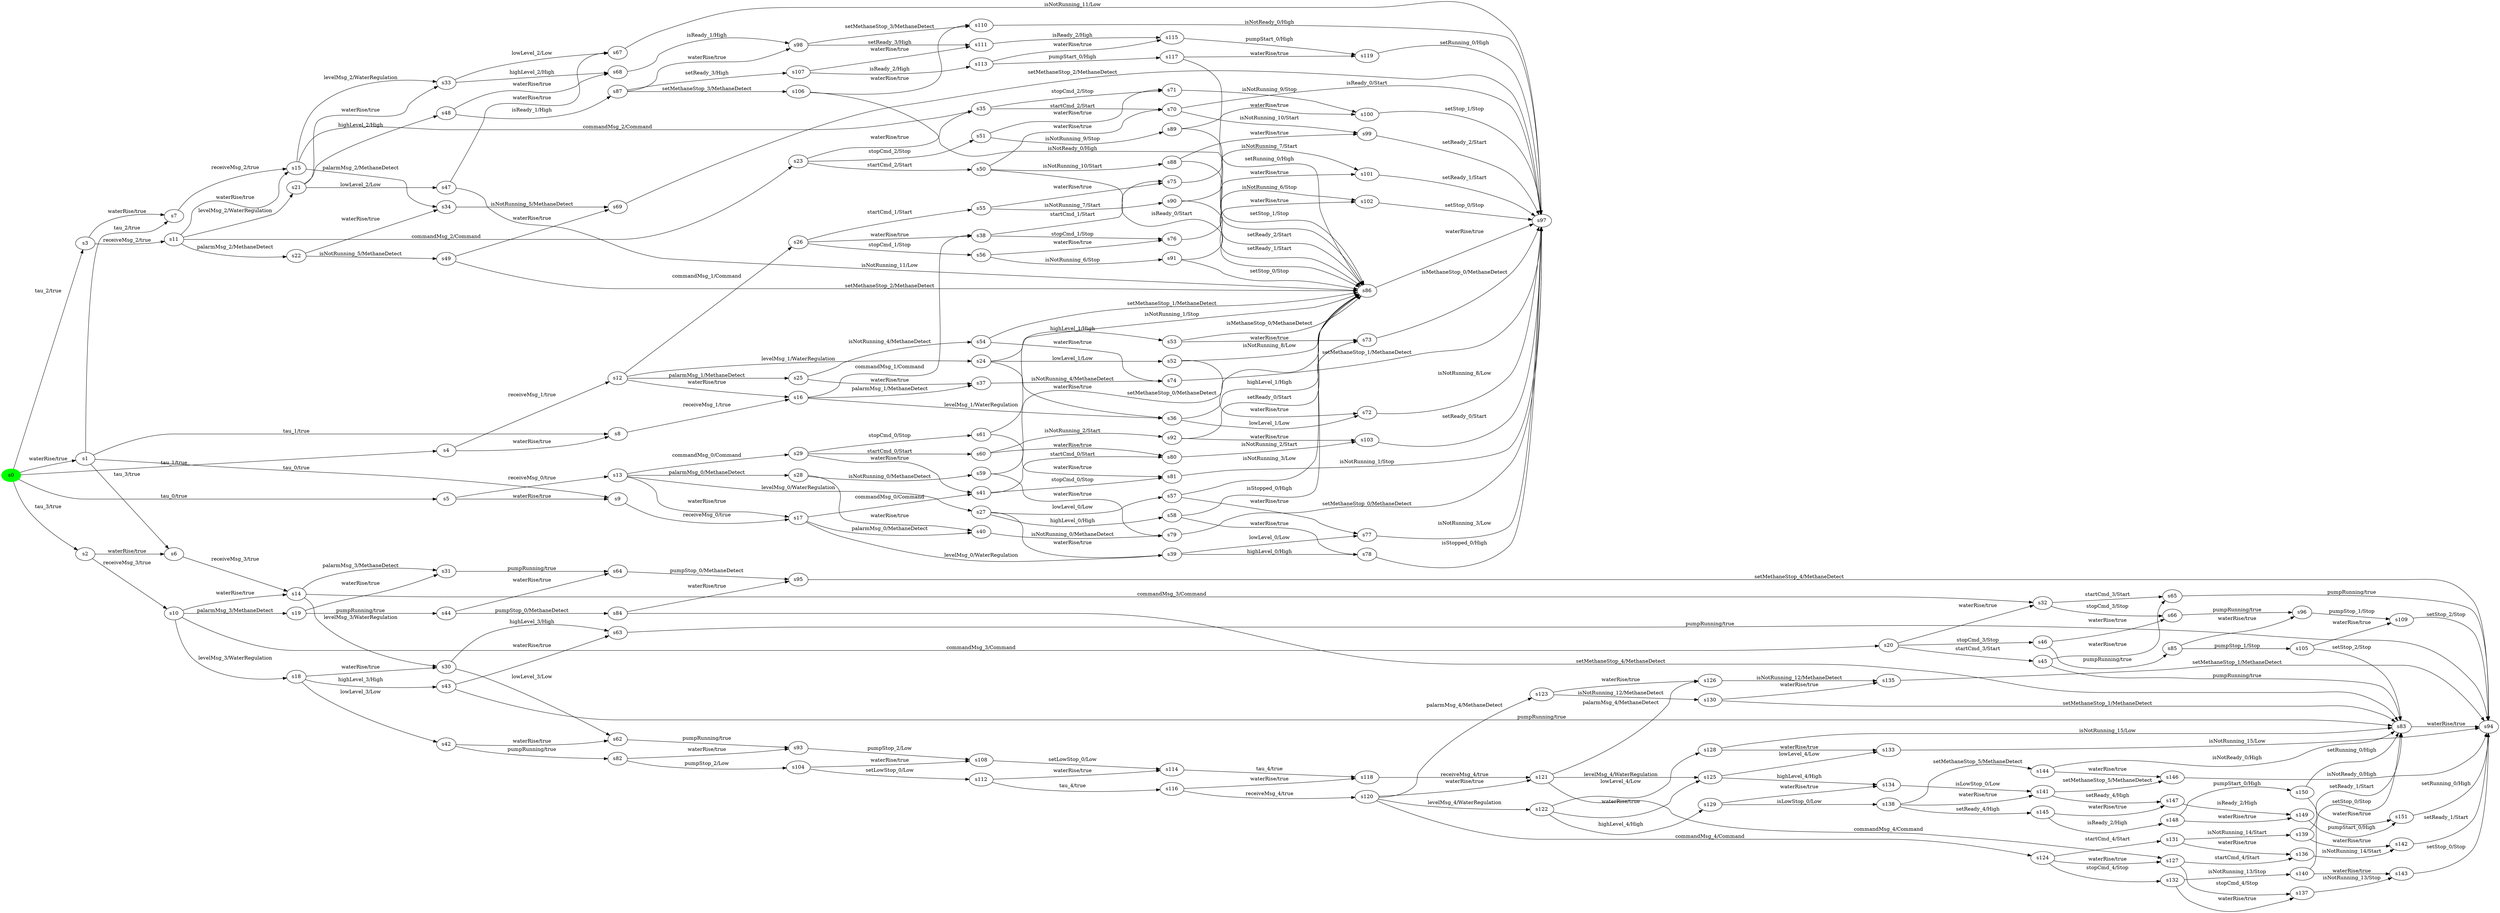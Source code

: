 digraph G {
rankdir=LR;
state0[ label = "s0", style=filled, color=green ];
state1 [ label = "s150" ];
state1 -> state2 [ label=" waterRise/true " ];
state1 -> state3 [ label=" setRunning_0/High " ];
state2 [ label = "s151" ];
state2 -> state4 [ label=" setRunning_0/High " ];
state5 [ label = "s31" ];
state5 -> state6 [ label=" pumpRunning/true " ];
state7 [ label = "s30" ];
state7 -> state8 [ label=" lowLevel_3/Low " ];
state7 -> state9 [ label=" highLevel_3/High " ];
state10 [ label = "s33" ];
state10 -> state11 [ label=" lowLevel_2/Low " ];
state10 -> state12 [ label=" highLevel_2/High " ];
state13 [ label = "s32" ];
state13 -> state14 [ label=" startCmd_3/Start " ];
state13 -> state15 [ label=" stopCmd_3/Stop " ];
state16 [ label = "s147" ];
state16 -> state17 [ label=" isReady_2/High " ];
state18 [ label = "s35" ];
state18 -> state19 [ label=" startCmd_2/Start " ];
state18 -> state20 [ label=" stopCmd_2/Stop " ];
state21 [ label = "s146" ];
state21 -> state4 [ label=" isNotReady_0/High " ];
state22 [ label = "s34" ];
state22 -> state23 [ label=" isNotRunning_5/MethaneDetect " ];
state24 [ label = "s37" ];
state24 -> state25 [ label=" isNotRunning_4/MethaneDetect " ];
state17 [ label = "s149" ];
state17 -> state2 [ label=" pumpStart_0/High " ];
state26 [ label = "s148" ];
state26 -> state1 [ label=" pumpStart_0/High " ];
state26 -> state17 [ label=" waterRise/true " ];
state27 [ label = "s36" ];
state27 -> state28 [ label=" lowLevel_1/Low " ];
state27 -> state29 [ label=" highLevel_1/High " ];
state30 [ label = "s39" ];
state30 -> state31 [ label=" lowLevel_0/Low " ];
state30 -> state32 [ label=" highLevel_0/High " ];
state33 [ label = "s38" ];
state33 -> state34 [ label=" stopCmd_1/Stop " ];
state33 -> state35 [ label=" startCmd_1/Start " ];
state0 -> state36 [ label=" waterRise/true " ];
state0 -> state37 [ label=" tau_0/true " ];
state0 -> state38 [ label=" tau_2/true " ];
state0 -> state39 [ label=" tau_1/true " ];
state0 -> state40 [ label=" tau_3/true " ];
state36 [ label = "s1" ];
state36 -> state41 [ label=" tau_0/true " ];
state36 -> state42 [ label=" tau_1/true " ];
state36 -> state43 [ label=" tau_2/true " ];
state36 -> state44 [ label=" tau_3/true " ];
state40 [ label = "s2" ];
state40 -> state44 [ label=" waterRise/true " ];
state40 -> state45 [ label=" receiveMsg_3/true " ];
state38 [ label = "s3" ];
state38 -> state43 [ label=" waterRise/true " ];
state38 -> state46 [ label=" receiveMsg_2/true " ];
state39 [ label = "s4" ];
state39 -> state42 [ label=" waterRise/true " ];
state39 -> state47 [ label=" receiveMsg_1/true " ];
state37 [ label = "s5" ];
state37 -> state41 [ label=" waterRise/true " ];
state37 -> state48 [ label=" receiveMsg_0/true " ];
state44 [ label = "s6" ];
state44 -> state49 [ label=" receiveMsg_3/true " ];
state43 [ label = "s7" ];
state43 -> state50 [ label=" receiveMsg_2/true " ];
state42 [ label = "s8" ];
state42 -> state51 [ label=" receiveMsg_1/true " ];
state41 [ label = "s9" ];
state41 -> state52 [ label=" receiveMsg_0/true " ];
state53 [ label = "s143" ];
state53 -> state4 [ label=" setStop_0/Stop " ];
state54 [ label = "s142" ];
state54 -> state4 [ label=" setReady_1/Start " ];
state55 [ label = "s145" ];
state55 -> state26 [ label=" isReady_2/High " ];
state55 -> state16 [ label=" waterRise/true " ];
state56 [ label = "s144" ];
state56 -> state21 [ label=" waterRise/true " ];
state56 -> state3 [ label=" isNotReady_0/High " ];
state57 [ label = "s141" ];
state57 -> state21 [ label=" setMethaneStop_5/MethaneDetect " ];
state57 -> state16 [ label=" setReady_4/High " ];
state58 [ label = "s40" ];
state58 -> state59 [ label=" isNotRunning_0/MethaneDetect " ];
state60 [ label = "s140" ];
state60 -> state53 [ label=" waterRise/true " ];
state60 -> state3 [ label=" setStop_0/Stop " ];
state61 [ label = "s42" ];
state61 -> state62 [ label=" pumpRunning/true " ];
state61 -> state8 [ label=" waterRise/true " ];
state63 [ label = "s41" ];
state63 -> state64 [ label=" startCmd_0/Start " ];
state63 -> state65 [ label=" stopCmd_0/Stop " ];
state66 [ label = "s139" ];
state66 -> state54 [ label=" waterRise/true " ];
state66 -> state3 [ label=" setReady_1/Start " ];
state67 [ label = "s44" ];
state67 -> state68 [ label=" pumpStop_0/MethaneDetect " ];
state67 -> state6 [ label=" waterRise/true " ];
state69 [ label = "s43" ];
state69 -> state3 [ label=" pumpRunning/true " ];
state69 -> state9 [ label=" waterRise/true " ];
state70 [ label = "s136" ];
state70 -> state54 [ label=" isNotRunning_14/Start " ];
state71 [ label = "s46" ];
state71 -> state72 [ label=" pumpRunning/true " ];
state71 -> state15 [ label=" waterRise/true " ];
state73 [ label = "s135" ];
state73 -> state4 [ label=" setMethaneStop_1/MethaneDetect " ];
state74 [ label = "s45" ];
state74 -> state3 [ label=" pumpRunning/true " ];
state74 -> state14 [ label=" waterRise/true " ];
state75 [ label = "s138" ];
state75 -> state56 [ label=" setMethaneStop_5/MethaneDetect " ];
state75 -> state57 [ label=" waterRise/true " ];
state75 -> state55 [ label=" setReady_4/High " ];
state76 [ label = "s48" ];
state76 -> state12 [ label=" waterRise/true " ];
state76 -> state77 [ label=" isReady_1/High " ];
state78 [ label = "s137" ];
state78 -> state53 [ label=" isNotRunning_13/Stop " ];
state79 [ label = "s47" ];
state79 -> state11 [ label=" waterRise/true " ];
state79 -> state80 [ label=" isNotRunning_11/Low " ];
state81 [ label = "s49" ];
state81 -> state80 [ label=" setMethaneStop_2/MethaneDetect " ];
state81 -> state23 [ label=" waterRise/true " ];
state82 [ label = "s51" ];
state82 -> state83 [ label=" isNotRunning_9/Stop " ];
state82 -> state20 [ label=" waterRise/true " ];
state84 [ label = "s50" ];
state84 -> state85 [ label=" isNotRunning_10/Start " ];
state84 -> state80 [ label=" isReady_0/Start " ];
state84 -> state19 [ label=" waterRise/true " ];
state86 [ label = "s53" ];
state86 -> state80 [ label=" isMethaneStop_0/MethaneDetect " ];
state86 -> state29 [ label=" waterRise/true " ];
state87 [ label = "s52" ];
state87 -> state80 [ label=" isNotRunning_8/Low " ];
state87 -> state28 [ label=" waterRise/true " ];
state88 [ label = "s55" ];
state88 -> state89 [ label=" isNotRunning_7/Start " ];
state88 -> state35 [ label=" waterRise/true " ];
state90 [ label = "s54" ];
state90 -> state80 [ label=" setMethaneStop_1/MethaneDetect " ];
state90 -> state25 [ label=" waterRise/true " ];
state91 [ label = "s57" ];
state91 -> state80 [ label=" isNotRunning_3/Low " ];
state91 -> state31 [ label=" waterRise/true " ];
state92 [ label = "s56" ];
state92 -> state93 [ label=" isNotRunning_6/Stop " ];
state92 -> state34 [ label=" waterRise/true " ];
state94 [ label = "s59" ];
state94 -> state80 [ label=" setMethaneStop_0/MethaneDetect " ];
state94 -> state59 [ label=" waterRise/true " ];
state95 [ label = "s58" ];
state95 -> state32 [ label=" waterRise/true " ];
state95 -> state80 [ label=" isStopped_0/High " ];
state96 [ label = "s60" ];
state96 -> state64 [ label=" waterRise/true " ];
state96 -> state97 [ label=" isNotRunning_2/Start " ];
state8 [ label = "s62" ];
state8 -> state98 [ label=" pumpRunning/true " ];
state99 [ label = "s61" ];
state99 -> state65 [ label=" waterRise/true " ];
state99 -> state80 [ label=" isNotRunning_1/Stop " ];
state6 [ label = "s64" ];
state6 -> state100 [ label=" pumpStop_0/MethaneDetect " ];
state9 [ label = "s63" ];
state9 -> state4 [ label=" pumpRunning/true " ];
state15 [ label = "s66" ];
state15 -> state101 [ label=" pumpRunning/true " ];
state14 [ label = "s65" ];
state14 -> state4 [ label=" pumpRunning/true " ];
state12 [ label = "s68" ];
state12 -> state102 [ label=" isReady_1/High " ];
state11 [ label = "s67" ];
state11 -> state103 [ label=" isNotRunning_11/Low " ];
state23 [ label = "s69" ];
state23 -> state103 [ label=" setMethaneStop_2/MethaneDetect " ];
state104 [ label = "s110" ];
state104 -> state103 [ label=" isNotReady_0/High " ];
state105 [ label = "s112" ];
state105 -> state106 [ label=" tau_4/true " ];
state105 -> state107 [ label=" waterRise/true " ];
state108 [ label = "s111" ];
state108 -> state109 [ label=" isReady_2/High " ];
state20 [ label = "s71" ];
state20 -> state110 [ label=" isNotRunning_9/Stop " ];
state19 [ label = "s70" ];
state19 -> state111 [ label=" isNotRunning_10/Start " ];
state19 -> state103 [ label=" isReady_0/Start " ];
state29 [ label = "s73" ];
state29 -> state103 [ label=" isMethaneStop_0/MethaneDetect " ];
state28 [ label = "s72" ];
state28 -> state103 [ label=" isNotRunning_8/Low " ];
state112 [ label = "s107" ];
state112 -> state108 [ label=" waterRise/true " ];
state112 -> state113 [ label=" isReady_2/High " ];
state35 [ label = "s75" ];
state35 -> state114 [ label=" isNotRunning_7/Start " ];
state115 [ label = "s106" ];
state115 -> state80 [ label=" isNotReady_0/High " ];
state115 -> state104 [ label=" waterRise/true " ];
state25 [ label = "s74" ];
state25 -> state103 [ label=" setMethaneStop_1/MethaneDetect " ];
state31 [ label = "s77" ];
state31 -> state103 [ label=" isNotRunning_3/Low " ];
state116 [ label = "s109" ];
state116 -> state4 [ label=" setStop_2/Stop " ];
state34 [ label = "s76" ];
state34 -> state117 [ label=" isNotRunning_6/Stop " ];
state118 [ label = "s108" ];
state118 -> state107 [ label=" setLowStop_0/Low " ];
state59 [ label = "s79" ];
state59 -> state103 [ label=" setMethaneStop_0/MethaneDetect " ];
state119 [ label = "s103" ];
state119 -> state103 [ label=" setReady_0/Start " ];
state117 [ label = "s102" ];
state117 -> state103 [ label=" setStop_0/Stop " ];
state32 [ label = "s78" ];
state32 -> state103 [ label=" isStopped_0/High " ];
state120 [ label = "s105" ];
state120 -> state3 [ label=" setStop_2/Stop " ];
state120 -> state116 [ label=" waterRise/true " ];
state121 [ label = "s104" ];
state121 -> state105 [ label=" setLowStop_0/Low " ];
state121 -> state118 [ label=" waterRise/true " ];
state64 [ label = "s80" ];
state64 -> state119 [ label=" isNotRunning_2/Start " ];
state114 [ label = "s101" ];
state114 -> state103 [ label=" setReady_1/Start " ];
state110 [ label = "s100" ];
state110 -> state103 [ label=" setStop_1/Stop " ];
state62 [ label = "s82" ];
state62 -> state121 [ label=" pumpStop_2/Low " ];
state62 -> state98 [ label=" waterRise/true " ];
state65 [ label = "s81" ];
state65 -> state103 [ label=" isNotRunning_1/Stop " ];
state68 [ label = "s84" ];
state68 -> state3 [ label=" setMethaneStop_4/MethaneDetect " ];
state68 -> state100 [ label=" waterRise/true " ];
state3 [ label = "s83" ];
state3 -> state4 [ label=" waterRise/true " ];
state80 [ label = "s86" ];
state80 -> state103 [ label=" waterRise/true " ];
state72 [ label = "s85" ];
state72 -> state120 [ label=" pumpStop_1/Stop " ];
state72 -> state101 [ label=" waterRise/true " ];
state85 [ label = "s88" ];
state85 -> state80 [ label=" setReady_2/Start " ];
state85 -> state111 [ label=" waterRise/true " ];
state77 [ label = "s87" ];
state77 -> state115 [ label=" setMethaneStop_3/MethaneDetect " ];
state77 -> state102 [ label=" waterRise/true " ];
state77 -> state112 [ label=" setReady_3/High " ];
state83 [ label = "s89" ];
state83 -> state110 [ label=" waterRise/true " ];
state83 -> state80 [ label=" setStop_1/Stop " ];
state122 [ label = "s132" ];
state122 -> state60 [ label=" isNotRunning_13/Stop " ];
state122 -> state78 [ label=" waterRise/true " ];
state123 [ label = "s131" ];
state123 -> state70 [ label=" waterRise/true " ];
state123 -> state66 [ label=" isNotRunning_14/Start " ];
state93 [ label = "s91" ];
state93 -> state117 [ label=" waterRise/true " ];
state93 -> state80 [ label=" setStop_0/Stop " ];
state124 [ label = "s134" ];
state124 -> state57 [ label=" isLowStop_0/Low " ];
state125 [ label = "s133" ];
state125 -> state4 [ label=" isNotRunning_15/Low " ];
state89 [ label = "s90" ];
state89 -> state114 [ label=" waterRise/true " ];
state89 -> state80 [ label=" setReady_1/Start " ];
state98 [ label = "s93" ];
state98 -> state118 [ label=" pumpStop_2/Low " ];
state97 [ label = "s92" ];
state97 -> state119 [ label=" waterRise/true " ];
state97 -> state80 [ label=" setReady_0/Start " ];
state126 [ label = "s130" ];
state126 -> state73 [ label=" waterRise/true " ];
state126 -> state3 [ label=" setMethaneStop_1/MethaneDetect " ];
state100 [ label = "s95" ];
state100 -> state4 [ label=" setMethaneStop_4/MethaneDetect " ];
state4 [ label = "s94" ];
state103 [ label = "s97" ];
state127 [ label = "s129" ];
state127 -> state124 [ label=" waterRise/true " ];
state127 -> state75 [ label=" isLowStop_0/Low " ];
state128 [ label = "s128" ];
state128 -> state125 [ label=" waterRise/true " ];
state128 -> state3 [ label=" isNotRunning_15/Low " ];
state101 [ label = "s96" ];
state101 -> state116 [ label=" pumpStop_1/Stop " ];
state111 [ label = "s99" ];
state111 -> state103 [ label=" setReady_2/Start " ];
state46 [ label = "s11" ];
state46 -> state129 [ label=" palarmMsg_2/MethaneDetect " ];
state46 -> state50 [ label=" waterRise/true " ];
state46 -> state130 [ label=" levelMsg_2/WaterRegulation " ];
state46 -> state131 [ label=" commandMsg_2/Command " ];
state102 [ label = "s98" ];
state102 -> state108 [ label=" setReady_3/High " ];
state102 -> state104 [ label=" setMethaneStop_3/MethaneDetect " ];
state45 [ label = "s10" ];
state45 -> state49 [ label=" waterRise/true " ];
state45 -> state132 [ label=" palarmMsg_3/MethaneDetect " ];
state45 -> state133 [ label=" commandMsg_3/Command " ];
state45 -> state134 [ label=" levelMsg_3/WaterRegulation " ];
state48 [ label = "s13" ];
state48 -> state52 [ label=" waterRise/true " ];
state48 -> state135 [ label=" palarmMsg_0/MethaneDetect " ];
state48 -> state136 [ label=" commandMsg_0/Command " ];
state48 -> state137 [ label=" levelMsg_0/WaterRegulation " ];
state138 [ label = "s125" ];
state138 -> state124 [ label=" highLevel_4/High " ];
state138 -> state125 [ label=" lowLevel_4/Low " ];
state139 [ label = "s124" ];
state139 -> state140 [ label=" waterRise/true " ];
state139 -> state122 [ label=" stopCmd_4/Stop " ];
state139 -> state123 [ label=" startCmd_4/Start " ];
state47 [ label = "s12" ];
state47 -> state51 [ label=" waterRise/true " ];
state47 -> state141 [ label=" palarmMsg_1/MethaneDetect " ];
state47 -> state142 [ label=" commandMsg_1/Command " ];
state47 -> state143 [ label=" levelMsg_1/WaterRegulation " ];
state140 [ label = "s127" ];
state140 -> state78 [ label=" stopCmd_4/Stop " ];
state140 -> state70 [ label=" startCmd_4/Start " ];
state50 [ label = "s15" ];
state50 -> state22 [ label=" palarmMsg_2/MethaneDetect " ];
state50 -> state18 [ label=" commandMsg_2/Command " ];
state50 -> state10 [ label=" levelMsg_2/WaterRegulation " ];
state144 [ label = "s126" ];
state144 -> state73 [ label=" isNotRunning_12/MethaneDetect " ];
state49 [ label = "s14" ];
state49 -> state5 [ label=" palarmMsg_3/MethaneDetect " ];
state49 -> state13 [ label=" commandMsg_3/Command " ];
state49 -> state7 [ label=" levelMsg_3/WaterRegulation " ];
state52 [ label = "s17" ];
state52 -> state58 [ label=" palarmMsg_0/MethaneDetect " ];
state52 -> state63 [ label=" commandMsg_0/Command " ];
state52 -> state30 [ label=" levelMsg_0/WaterRegulation " ];
state51 [ label = "s16" ];
state51 -> state24 [ label=" palarmMsg_1/MethaneDetect " ];
state51 -> state33 [ label=" commandMsg_1/Command " ];
state51 -> state27 [ label=" levelMsg_1/WaterRegulation " ];
state132 [ label = "s19" ];
state132 -> state5 [ label=" waterRise/true " ];
state132 -> state67 [ label=" pumpRunning/true " ];
state134 [ label = "s18" ];
state134 -> state7 [ label=" waterRise/true " ];
state134 -> state61 [ label=" lowLevel_3/Low " ];
state134 -> state69 [ label=" highLevel_3/High " ];
state145 [ label = "s121" ];
state145 -> state144 [ label=" palarmMsg_4/MethaneDetect " ];
state145 -> state138 [ label=" levelMsg_4/WaterRegulation " ];
state145 -> state140 [ label=" commandMsg_4/Command " ];
state146 [ label = "s120" ];
state146 -> state147 [ label=" palarmMsg_4/MethaneDetect " ];
state146 -> state148 [ label=" levelMsg_4/WaterRegulation " ];
state146 -> state139 [ label=" commandMsg_4/Command " ];
state146 -> state145 [ label=" waterRise/true " ];
state147 [ label = "s123" ];
state147 -> state144 [ label=" waterRise/true " ];
state147 -> state126 [ label=" isNotRunning_12/MethaneDetect " ];
state148 [ label = "s122" ];
state148 -> state128 [ label=" lowLevel_4/Low " ];
state148 -> state138 [ label=" waterRise/true " ];
state148 -> state127 [ label=" highLevel_4/High " ];
state149 [ label = "s118" ];
state149 -> state145 [ label=" receiveMsg_4/true " ];
state133 [ label = "s20" ];
state133 -> state74 [ label=" startCmd_3/Start " ];
state133 -> state13 [ label=" waterRise/true " ];
state133 -> state71 [ label=" stopCmd_3/Stop " ];
state150 [ label = "s117" ];
state150 -> state151 [ label=" waterRise/true " ];
state150 -> state80 [ label=" setRunning_0/High " ];
state129 [ label = "s22" ];
state129 -> state81 [ label=" isNotRunning_5/MethaneDetect " ];
state129 -> state22 [ label=" waterRise/true " ];
state151 [ label = "s119" ];
state151 -> state103 [ label=" setRunning_0/High " ];
state130 [ label = "s21" ];
state130 -> state10 [ label=" waterRise/true " ];
state130 -> state76 [ label=" highLevel_2/High " ];
state130 -> state79 [ label=" lowLevel_2/Low " ];
state143 [ label = "s24" ];
state143 -> state27 [ label=" waterRise/true " ];
state143 -> state87 [ label=" lowLevel_1/Low " ];
state143 -> state86 [ label=" highLevel_1/High " ];
state107 [ label = "s114" ];
state107 -> state149 [ label=" tau_4/true " ];
state131 [ label = "s23" ];
state131 -> state84 [ label=" startCmd_2/Start " ];
state131 -> state18 [ label=" waterRise/true " ];
state131 -> state82 [ label=" stopCmd_2/Stop " ];
state113 [ label = "s113" ];
state113 -> state150 [ label=" pumpStart_0/High " ];
state113 -> state109 [ label=" waterRise/true " ];
state142 [ label = "s26" ];
state142 -> state33 [ label=" waterRise/true " ];
state142 -> state88 [ label=" startCmd_1/Start " ];
state142 -> state92 [ label=" stopCmd_1/Stop " ];
state106 [ label = "s116" ];
state106 -> state149 [ label=" waterRise/true " ];
state106 -> state146 [ label=" receiveMsg_4/true " ];
state141 [ label = "s25" ];
state141 -> state24 [ label=" waterRise/true " ];
state141 -> state90 [ label=" isNotRunning_4/MethaneDetect " ];
state109 [ label = "s115" ];
state109 -> state151 [ label=" pumpStart_0/High " ];
state135 [ label = "s28" ];
state135 -> state94 [ label=" isNotRunning_0/MethaneDetect " ];
state135 -> state58 [ label=" waterRise/true " ];
state137 [ label = "s27" ];
state137 -> state30 [ label=" waterRise/true " ];
state137 -> state91 [ label=" lowLevel_0/Low " ];
state137 -> state95 [ label=" highLevel_0/High " ];
state136 [ label = "s29" ];
state136 -> state96 [ label=" startCmd_0/Start " ];
state136 -> state99 [ label=" stopCmd_0/Stop " ];
state136 -> state63 [ label=" waterRise/true " ];
}
